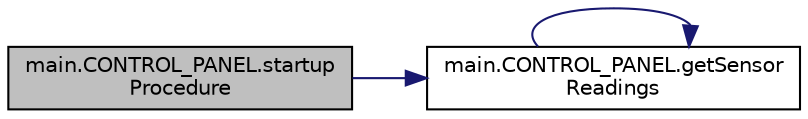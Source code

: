 digraph "main.CONTROL_PANEL.startupProcedure"
{
 // LATEX_PDF_SIZE
  edge [fontname="Helvetica",fontsize="10",labelfontname="Helvetica",labelfontsize="10"];
  node [fontname="Helvetica",fontsize="10",shape=record];
  rankdir="LR";
  Node1 [label="main.CONTROL_PANEL.startup\lProcedure",height=0.2,width=0.4,color="black", fillcolor="grey75", style="filled", fontcolor="black",tooltip="OTHER FUNCTIONS #####."];
  Node1 -> Node2 [color="midnightblue",fontsize="10",style="solid",fontname="Helvetica"];
  Node2 [label="main.CONTROL_PANEL.getSensor\lReadings",height=0.2,width=0.4,color="black", fillcolor="white", style="filled",URL="$classmain_1_1_c_o_n_t_r_o_l___p_a_n_e_l.html#ab77989a5c6190fd7891103abc67d0ea0",tooltip=" "];
  Node2 -> Node2 [color="midnightblue",fontsize="10",style="solid",fontname="Helvetica"];
}
